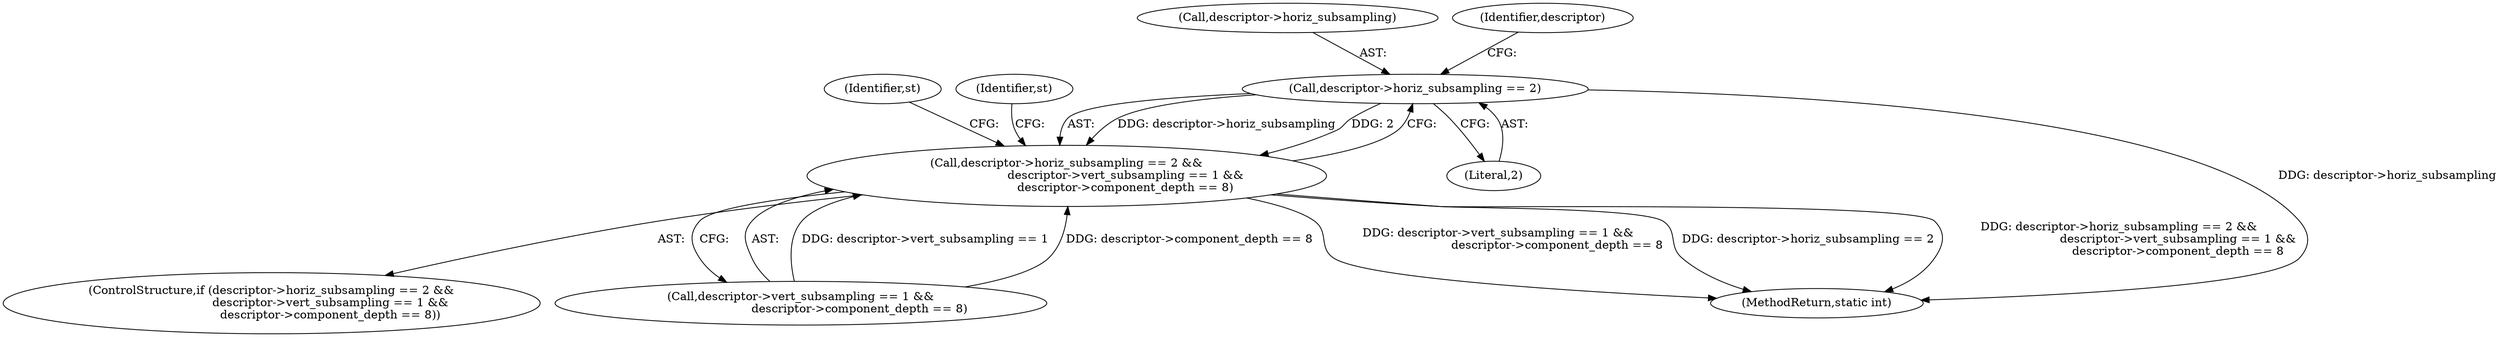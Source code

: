 digraph "0_FFmpeg_bab0716c7f4793ec42e05a5aa7e80d82a0dd4e75@pointer" {
"1001492" [label="(Call,descriptor->horiz_subsampling == 2)"];
"1001491" [label="(Call,descriptor->horiz_subsampling == 2 &&\n                                descriptor->vert_subsampling == 1 &&\n                                descriptor->component_depth == 8)"];
"1001493" [label="(Call,descriptor->horiz_subsampling)"];
"1001500" [label="(Identifier,descriptor)"];
"1001491" [label="(Call,descriptor->horiz_subsampling == 2 &&\n                                descriptor->vert_subsampling == 1 &&\n                                descriptor->component_depth == 8)"];
"1001512" [label="(Identifier,st)"];
"1001490" [label="(ControlStructure,if (descriptor->horiz_subsampling == 2 &&\n                                descriptor->vert_subsampling == 1 &&\n                                descriptor->component_depth == 8))"];
"1001497" [label="(Call,descriptor->vert_subsampling == 1 &&\n                                descriptor->component_depth == 8)"];
"1001518" [label="(Identifier,st)"];
"1001496" [label="(Literal,2)"];
"1001991" [label="(MethodReturn,static int)"];
"1001492" [label="(Call,descriptor->horiz_subsampling == 2)"];
"1001492" -> "1001491"  [label="AST: "];
"1001492" -> "1001496"  [label="CFG: "];
"1001493" -> "1001492"  [label="AST: "];
"1001496" -> "1001492"  [label="AST: "];
"1001500" -> "1001492"  [label="CFG: "];
"1001491" -> "1001492"  [label="CFG: "];
"1001492" -> "1001991"  [label="DDG: descriptor->horiz_subsampling"];
"1001492" -> "1001491"  [label="DDG: descriptor->horiz_subsampling"];
"1001492" -> "1001491"  [label="DDG: 2"];
"1001491" -> "1001490"  [label="AST: "];
"1001491" -> "1001497"  [label="CFG: "];
"1001497" -> "1001491"  [label="AST: "];
"1001512" -> "1001491"  [label="CFG: "];
"1001518" -> "1001491"  [label="CFG: "];
"1001491" -> "1001991"  [label="DDG: descriptor->vert_subsampling == 1 &&\n                                descriptor->component_depth == 8"];
"1001491" -> "1001991"  [label="DDG: descriptor->horiz_subsampling == 2"];
"1001491" -> "1001991"  [label="DDG: descriptor->horiz_subsampling == 2 &&\n                                descriptor->vert_subsampling == 1 &&\n                                descriptor->component_depth == 8"];
"1001497" -> "1001491"  [label="DDG: descriptor->vert_subsampling == 1"];
"1001497" -> "1001491"  [label="DDG: descriptor->component_depth == 8"];
}
